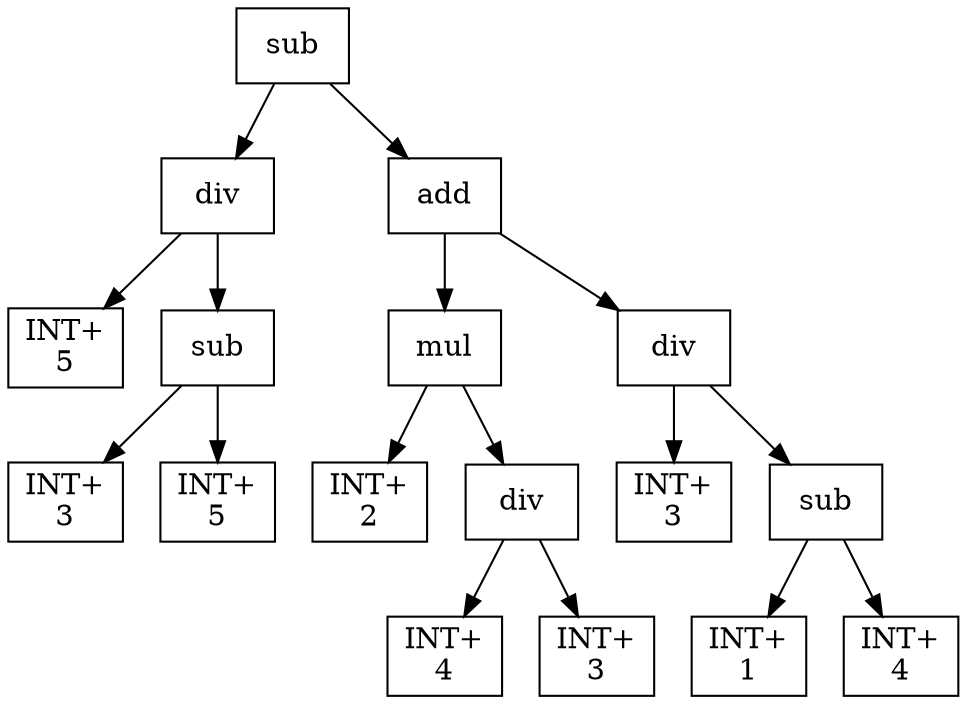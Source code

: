 digraph expr {
  node [shape=box];
  n1 [label="sub"];
  n2 [label="div"];
  n3 [label="INT+\n5"];
  n4 [label="sub"];
  n5 [label="INT+\n3"];
  n6 [label="INT+\n5"];
  n4 -> n5;
  n4 -> n6;
  n2 -> n3;
  n2 -> n4;
  n7 [label="add"];
  n8 [label="mul"];
  n9 [label="INT+\n2"];
  n10 [label="div"];
  n11 [label="INT+\n4"];
  n12 [label="INT+\n3"];
  n10 -> n11;
  n10 -> n12;
  n8 -> n9;
  n8 -> n10;
  n13 [label="div"];
  n14 [label="INT+\n3"];
  n15 [label="sub"];
  n16 [label="INT+\n1"];
  n17 [label="INT+\n4"];
  n15 -> n16;
  n15 -> n17;
  n13 -> n14;
  n13 -> n15;
  n7 -> n8;
  n7 -> n13;
  n1 -> n2;
  n1 -> n7;
}